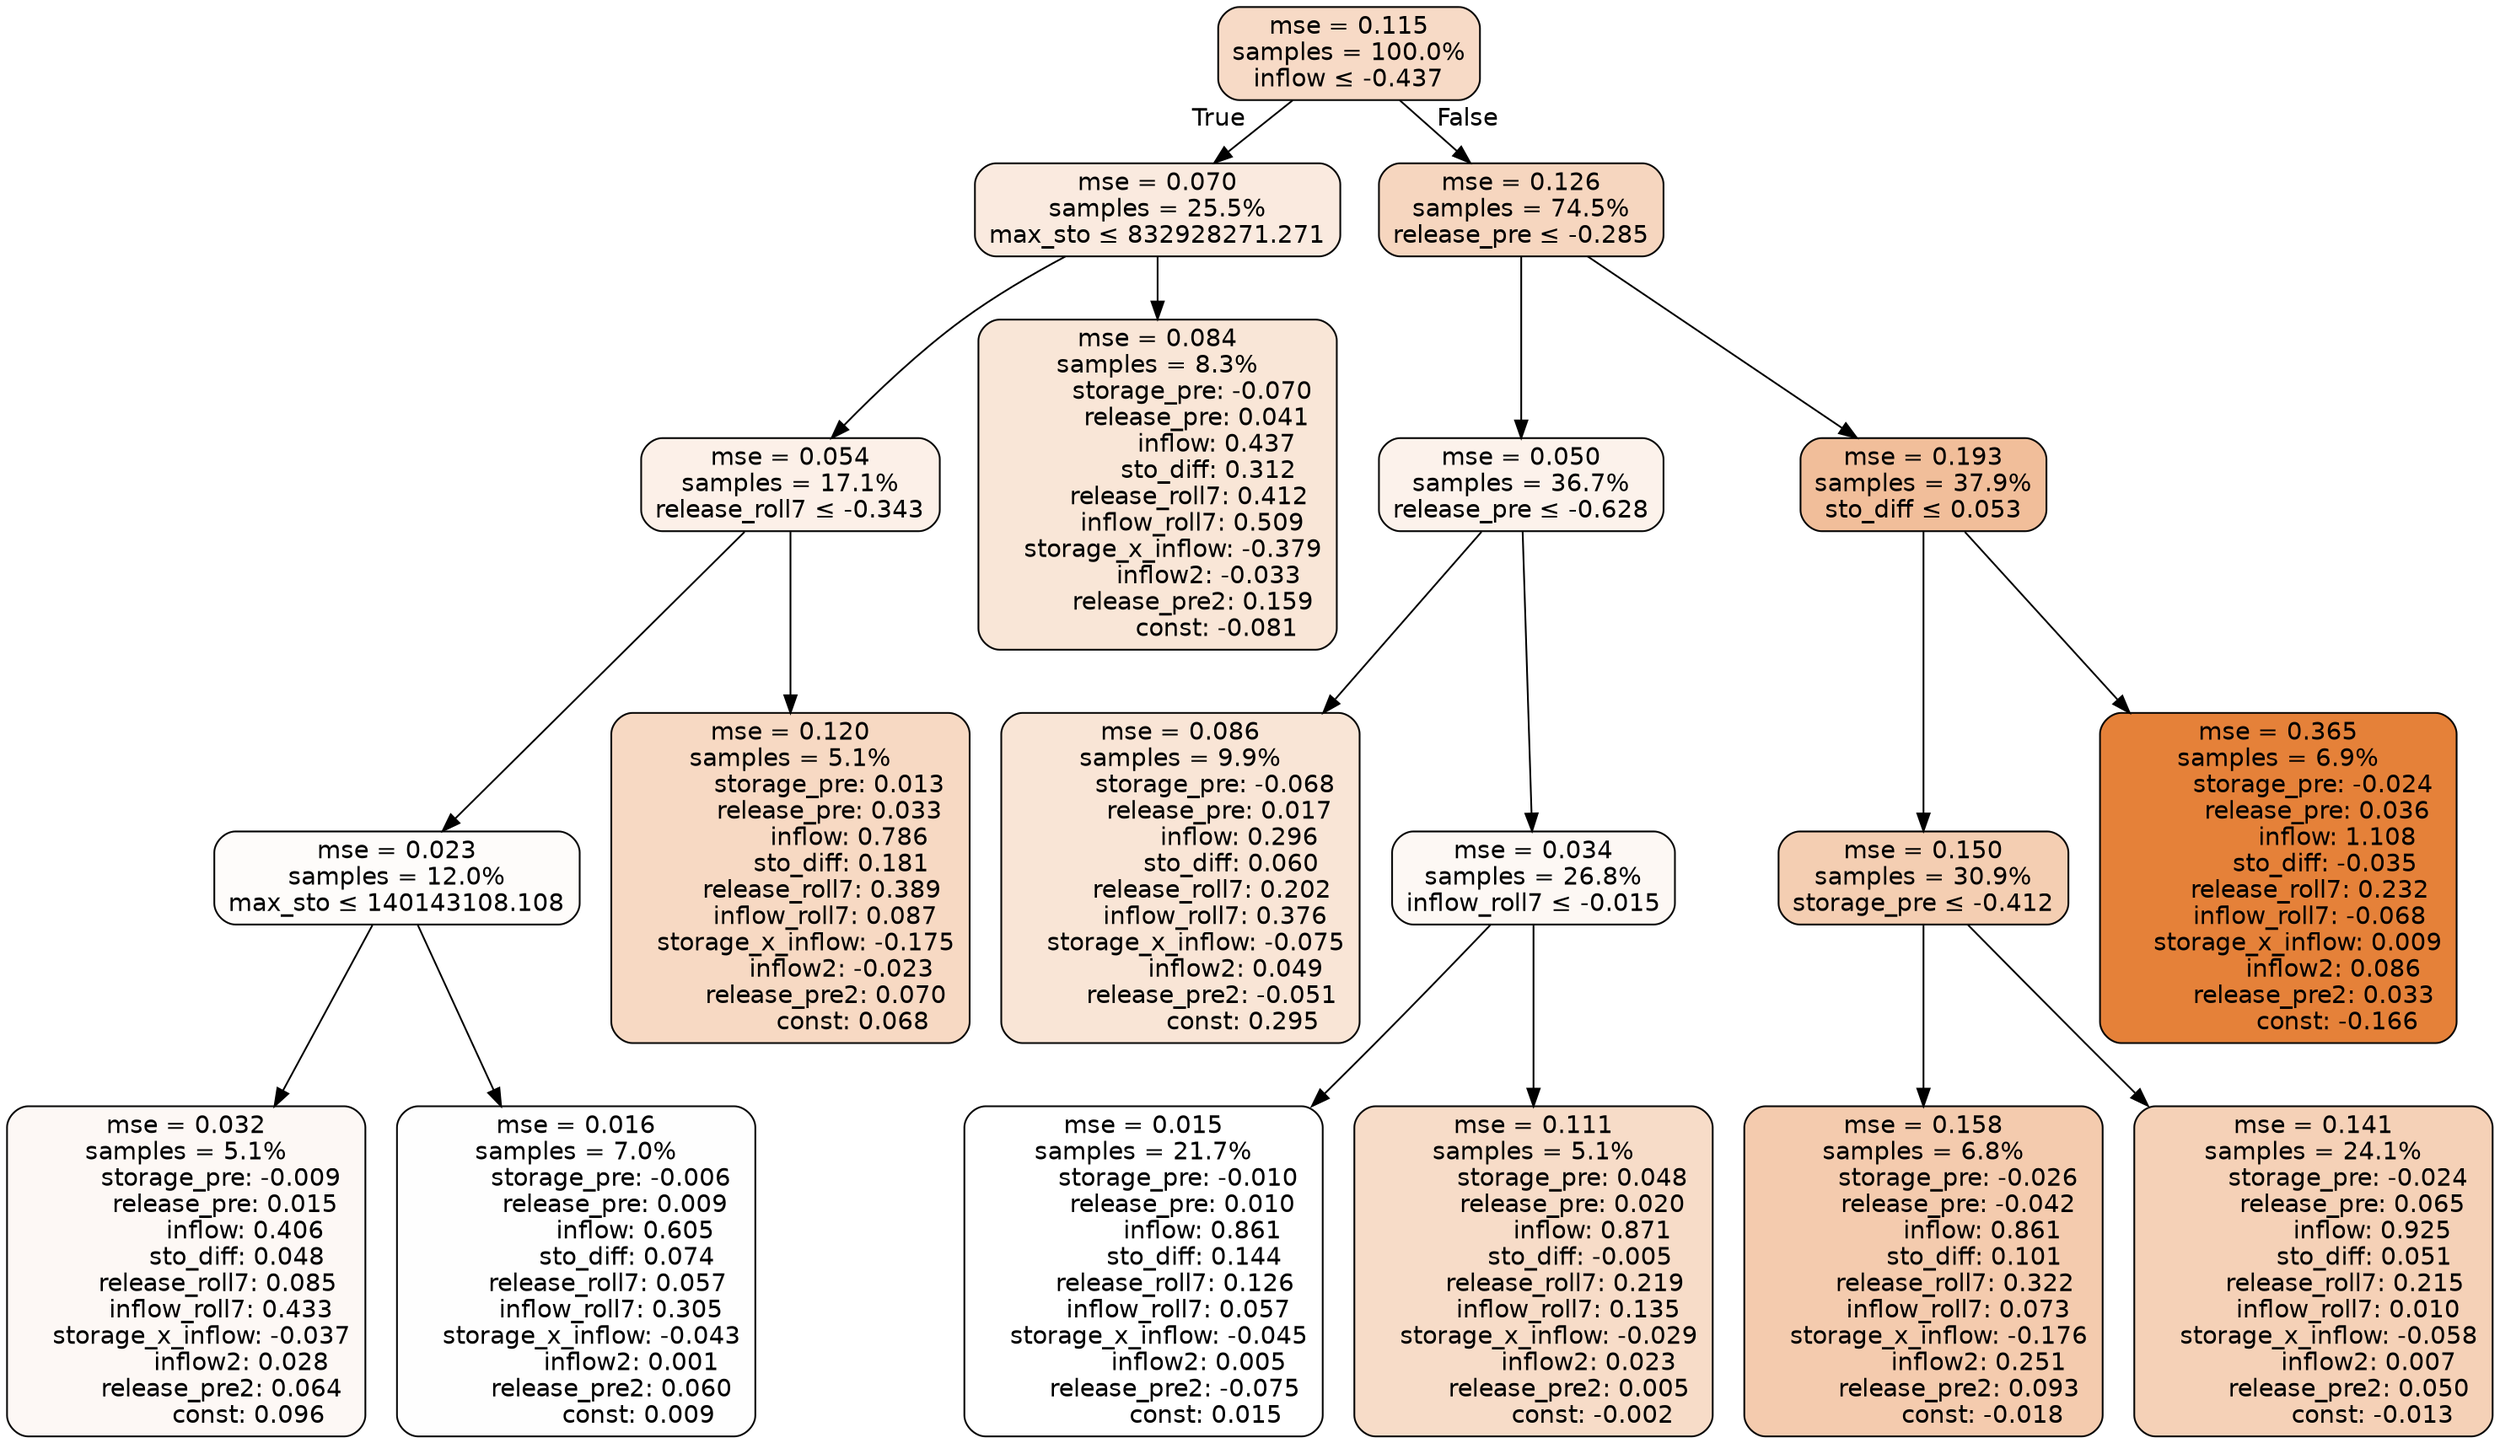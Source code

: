 digraph tree {
bgcolor="transparent"
node [shape=rectangle, style="filled, rounded", color="black", fontname=helvetica] ;
edge [fontname=helvetica] ;
	"0" [label="mse = 0.115
samples = 100.0%
inflow &le; -0.437", fillcolor="#f7dac6"]
	"1" [label="mse = 0.070
samples = 25.5%
max_sto &le; 832928271.271", fillcolor="#faeadf"]
	"2" [label="mse = 0.054
samples = 17.1%
release_roll7 &le; -0.343", fillcolor="#fcf0e8"]
	"3" [label="mse = 0.023
samples = 12.0%
max_sto &le; 140143108.108", fillcolor="#fefcfa"]
	"4" [label="mse = 0.032
samples = 5.1%
         storage_pre: -0.009
          release_pre: 0.015
               inflow: 0.406
             sto_diff: 0.048
        release_roll7: 0.085
         inflow_roll7: 0.433
    storage_x_inflow: -0.037
              inflow2: 0.028
         release_pre2: 0.064
                const: 0.096", fillcolor="#fdf8f5"]
	"5" [label="mse = 0.016
samples = 7.0%
         storage_pre: -0.006
          release_pre: 0.009
               inflow: 0.605
             sto_diff: 0.074
        release_roll7: 0.057
         inflow_roll7: 0.305
    storage_x_inflow: -0.043
              inflow2: 0.001
         release_pre2: 0.060
                const: 0.009", fillcolor="#fefefe"]
	"6" [label="mse = 0.120
samples = 5.1%
          storage_pre: 0.013
          release_pre: 0.033
               inflow: 0.786
             sto_diff: 0.181
        release_roll7: 0.389
         inflow_roll7: 0.087
    storage_x_inflow: -0.175
             inflow2: -0.023
         release_pre2: 0.070
                const: 0.068", fillcolor="#f7d9c3"]
	"7" [label="mse = 0.084
samples = 8.3%
         storage_pre: -0.070
          release_pre: 0.041
               inflow: 0.437
             sto_diff: 0.312
        release_roll7: 0.412
         inflow_roll7: 0.509
    storage_x_inflow: -0.379
             inflow2: -0.033
         release_pre2: 0.159
               const: -0.081", fillcolor="#f9e6d7"]
	"8" [label="mse = 0.126
samples = 74.5%
release_pre &le; -0.285", fillcolor="#f6d6bf"]
	"9" [label="mse = 0.050
samples = 36.7%
release_pre &le; -0.628", fillcolor="#fcf2eb"]
	"10" [label="mse = 0.086
samples = 9.9%
         storage_pre: -0.068
          release_pre: 0.017
               inflow: 0.296
             sto_diff: 0.060
        release_roll7: 0.202
         inflow_roll7: 0.376
    storage_x_inflow: -0.075
              inflow2: 0.049
        release_pre2: -0.051
                const: 0.295", fillcolor="#f9e5d6"]
	"11" [label="mse = 0.034
samples = 26.8%
inflow_roll7 &le; -0.015", fillcolor="#fdf8f4"]
	"12" [label="mse = 0.015
samples = 21.7%
         storage_pre: -0.010
          release_pre: 0.010
               inflow: 0.861
             sto_diff: 0.144
        release_roll7: 0.126
         inflow_roll7: 0.057
    storage_x_inflow: -0.045
              inflow2: 0.005
        release_pre2: -0.075
                const: 0.015", fillcolor="#ffffff"]
	"13" [label="mse = 0.111
samples = 5.1%
          storage_pre: 0.048
          release_pre: 0.020
               inflow: 0.871
            sto_diff: -0.005
        release_roll7: 0.219
         inflow_roll7: 0.135
    storage_x_inflow: -0.029
              inflow2: 0.023
         release_pre2: 0.005
               const: -0.002", fillcolor="#f7dcc8"]
	"14" [label="mse = 0.193
samples = 37.9%
sto_diff &le; 0.053", fillcolor="#f1be9a"]
	"15" [label="mse = 0.150
samples = 30.9%
storage_pre &le; -0.412", fillcolor="#f4ceb2"]
	"16" [label="mse = 0.158
samples = 6.8%
         storage_pre: -0.026
         release_pre: -0.042
               inflow: 0.861
             sto_diff: 0.101
        release_roll7: 0.322
         inflow_roll7: 0.073
    storage_x_inflow: -0.176
              inflow2: 0.251
         release_pre2: 0.093
               const: -0.018", fillcolor="#f4cbae"]
	"17" [label="mse = 0.141
samples = 24.1%
         storage_pre: -0.024
          release_pre: 0.065
               inflow: 0.925
             sto_diff: 0.051
        release_roll7: 0.215
         inflow_roll7: 0.010
    storage_x_inflow: -0.058
              inflow2: 0.007
         release_pre2: 0.050
               const: -0.013", fillcolor="#f5d1b7"]
	"18" [label="mse = 0.365
samples = 6.9%
         storage_pre: -0.024
          release_pre: 0.036
               inflow: 1.108
            sto_diff: -0.035
        release_roll7: 0.232
        inflow_roll7: -0.068
     storage_x_inflow: 0.009
              inflow2: 0.086
         release_pre2: 0.033
               const: -0.166", fillcolor="#e58139"]

	"0" -> "1" [labeldistance=2.5, labelangle=45, headlabel="True"]
	"1" -> "2"
	"2" -> "3"
	"3" -> "4"
	"3" -> "5"
	"2" -> "6"
	"1" -> "7"
	"0" -> "8" [labeldistance=2.5, labelangle=-45, headlabel="False"]
	"8" -> "9"
	"9" -> "10"
	"9" -> "11"
	"11" -> "12"
	"11" -> "13"
	"8" -> "14"
	"14" -> "15"
	"15" -> "16"
	"15" -> "17"
	"14" -> "18"
}
